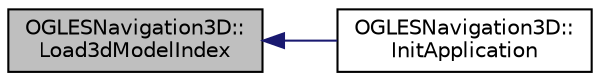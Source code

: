 digraph "OGLESNavigation3D::Load3dModelIndex"
{
  edge [fontname="Helvetica",fontsize="10",labelfontname="Helvetica",labelfontsize="10"];
  node [fontname="Helvetica",fontsize="10",shape=record];
  rankdir="LR";
  Node1 [label="OGLESNavigation3D::\lLoad3dModelIndex",height=0.2,width=0.4,color="black", fillcolor="grey75", style="filled", fontcolor="black"];
  Node1 -> Node2 [dir="back",color="midnightblue",fontsize="10",style="solid",fontname="Helvetica"];
  Node2 [label="OGLESNavigation3D::\lInitApplication",height=0.2,width=0.4,color="black", fillcolor="white", style="filled",URL="$class_o_g_l_e_s_navigation3_d.html#a7021194693eee5f436a0a7b00b0cf010"];
}
